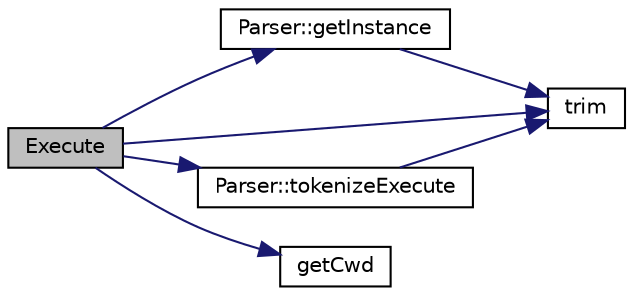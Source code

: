 digraph "Execute"
{
  edge [fontname="Helvetica",fontsize="10",labelfontname="Helvetica",labelfontsize="10"];
  node [fontname="Helvetica",fontsize="10",shape=record];
  rankdir="LR";
  Node1 [label="Execute",height=0.2,width=0.4,color="black", fillcolor="grey75", style="filled", fontcolor="black"];
  Node1 -> Node2 [color="midnightblue",fontsize="10",style="solid",fontname="Helvetica"];
  Node2 [label="Parser::getInstance",height=0.2,width=0.4,color="black", fillcolor="white", style="filled",URL="$classParser.html#a4f90468d5cc88a39d50dfc3f08b46ae0",tooltip="Singleton get instance method. "];
  Node2 -> Node3 [color="midnightblue",fontsize="10",style="solid",fontname="Helvetica"];
  Node3 [label="trim",height=0.2,width=0.4,color="black", fillcolor="white", style="filled",URL="$Logger_8cpp.html#a83375b89f8b135c348ba5bea0c847da0",tooltip="Trims a string of spaces and tabs. "];
  Node1 -> Node4 [color="midnightblue",fontsize="10",style="solid",fontname="Helvetica"];
  Node4 [label="Parser::tokenizeExecute",height=0.2,width=0.4,color="black", fillcolor="white", style="filled",URL="$classParser.html#a21451cb3011d796acf866b05d52601f3",tooltip="Takes a single command with arguments and splits it in a vector. "];
  Node4 -> Node3 [color="midnightblue",fontsize="10",style="solid",fontname="Helvetica"];
  Node1 -> Node5 [color="midnightblue",fontsize="10",style="solid",fontname="Helvetica"];
  Node5 [label="getCwd",height=0.2,width=0.4,color="black", fillcolor="white", style="filled",URL="$Evaluate_8cpp.html#a852d364509109197f7df792395812aec"];
  Node1 -> Node3 [color="midnightblue",fontsize="10",style="solid",fontname="Helvetica"];
}
